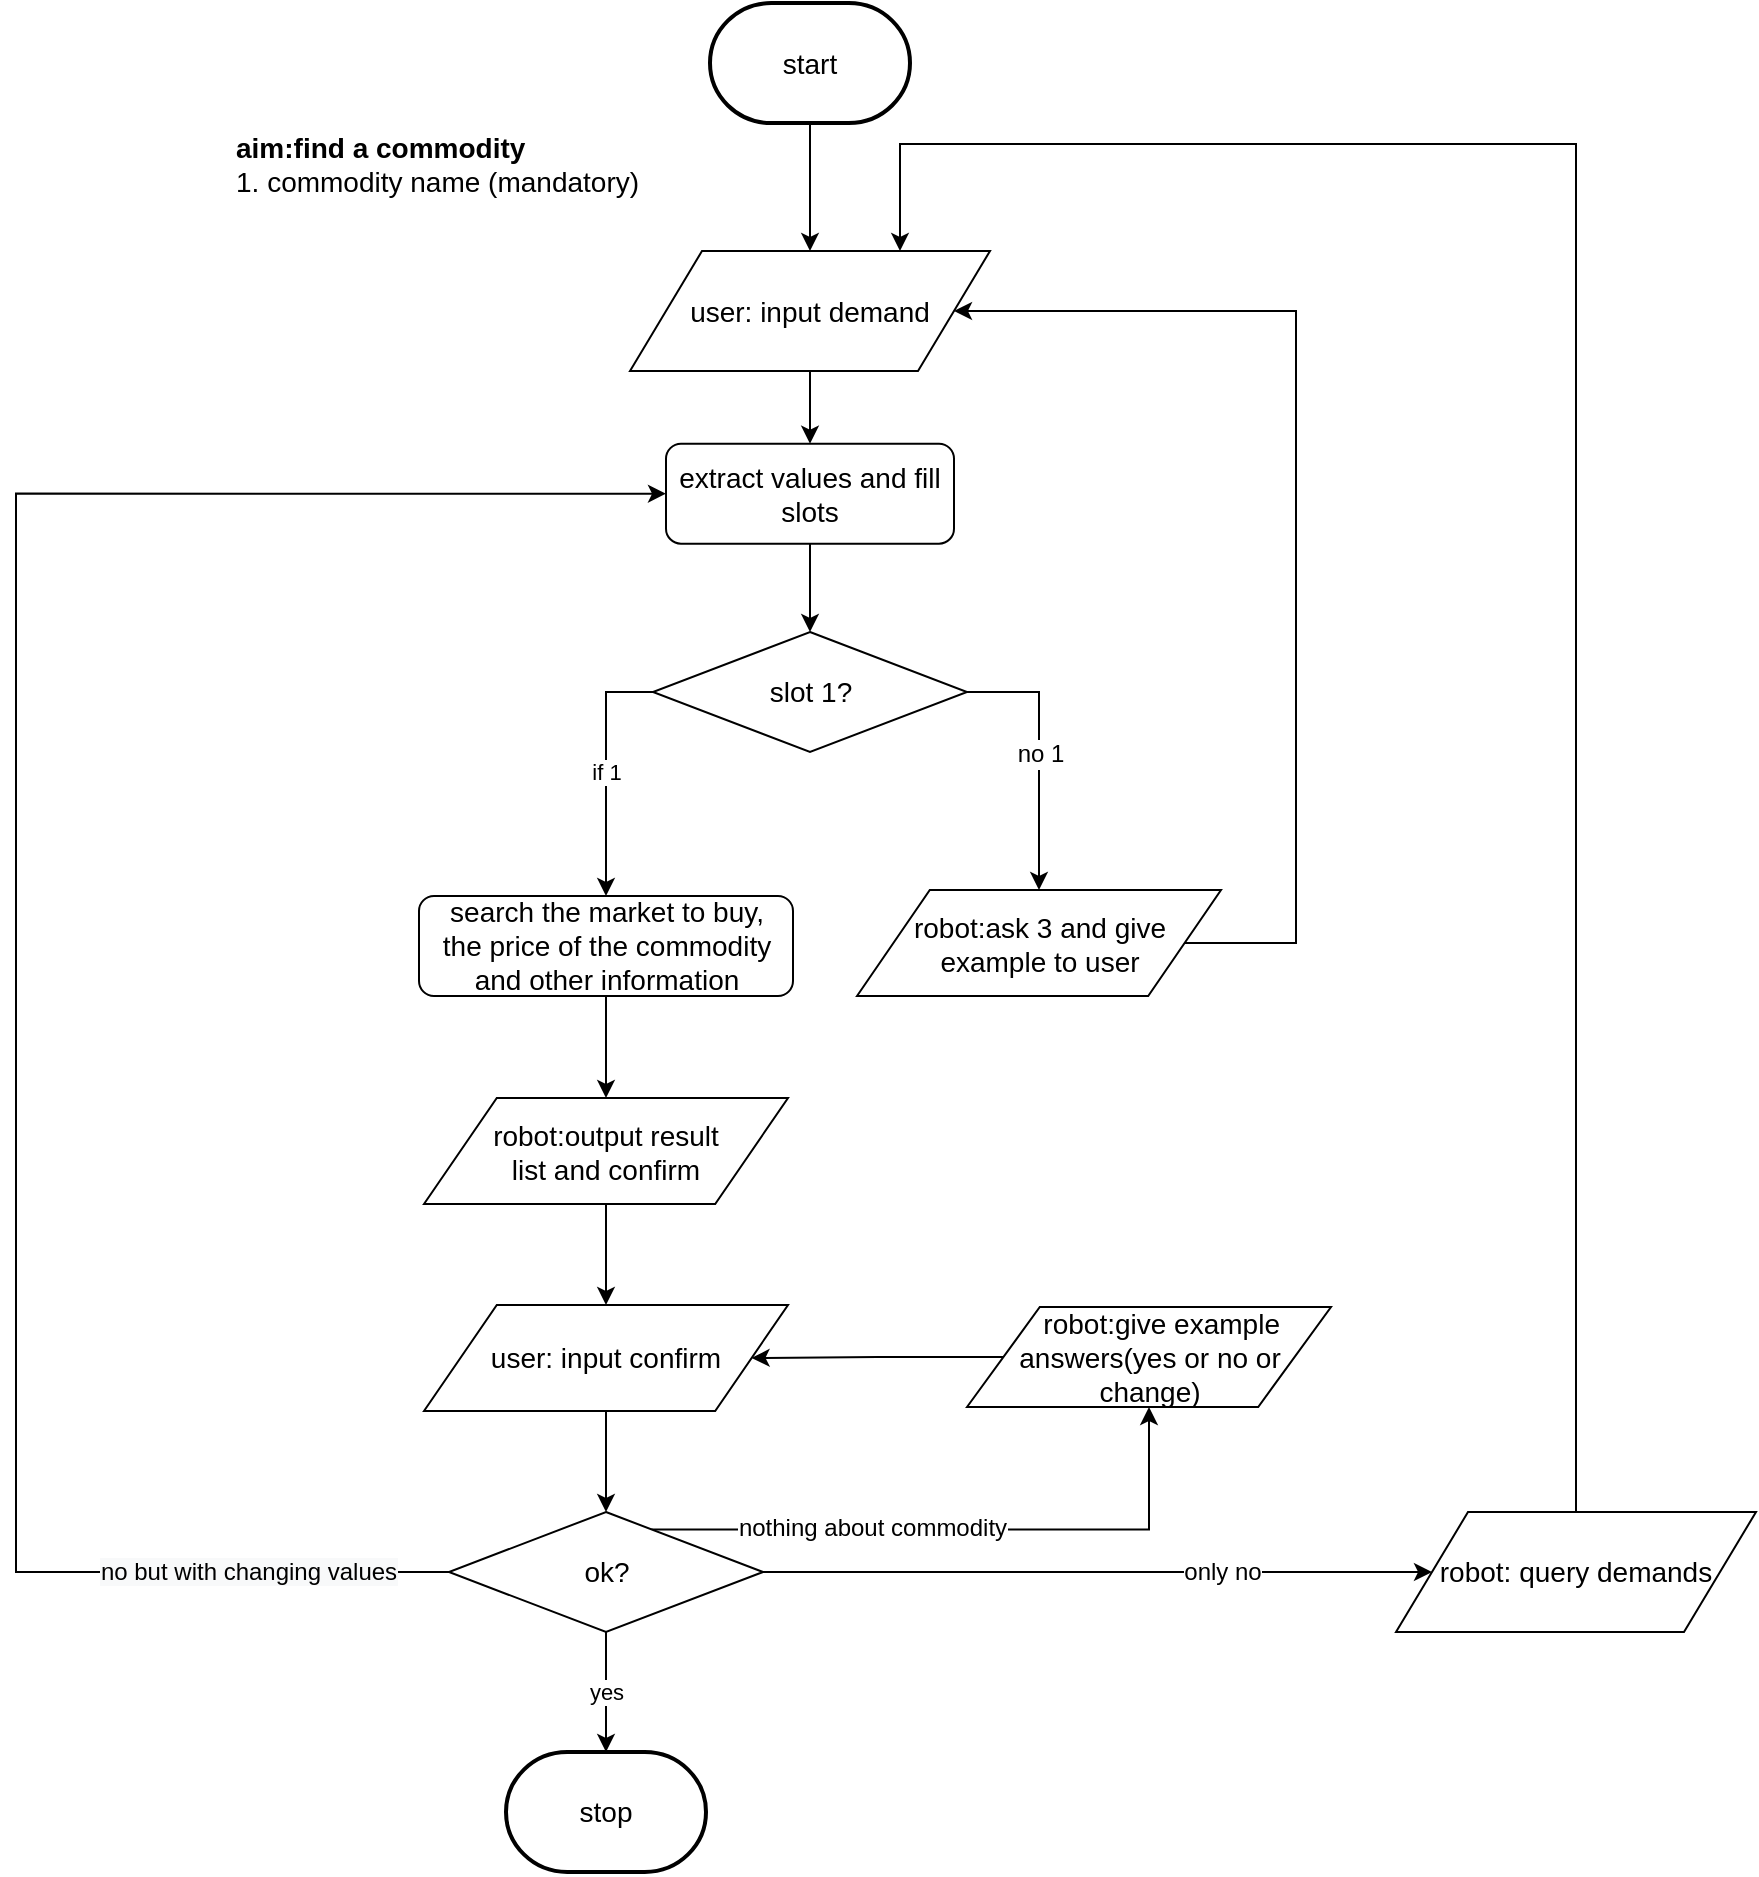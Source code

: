 <mxfile version="12.0.0" type="github" pages="1"><diagram id="qM217Te90TatpBVcW5O8" name="Page-1"><mxGraphModel dx="1097" dy="1486" grid="1" gridSize="10" guides="1" tooltips="1" connect="1" arrows="1" fold="1" page="1" pageScale="1" pageWidth="1169" pageHeight="827" math="0" shadow="0"><root><mxCell id="0"/><mxCell id="1" parent="0"/><mxCell id="2NUs63TBTXF5mlNakIJW-7" value="&lt;font style=&quot;font-size: 14px&quot;&gt;&lt;b&gt;aim:find a commodity&lt;/b&gt;&lt;br&gt;1.&amp;nbsp;commodity&amp;nbsp;name (mandatory)&lt;br&gt;&lt;/font&gt;" style="text;html=1;strokeColor=none;fillColor=none;align=left;verticalAlign=middle;whiteSpace=wrap;rounded=0;" parent="1" vertex="1"><mxGeometry x="187.5" y="50" width="211" height="60" as="geometry"/></mxCell><mxCell id="2NUs63TBTXF5mlNakIJW-10" style="edgeStyle=orthogonalEdgeStyle;rounded=0;orthogonalLoop=1;jettySize=auto;html=1;exitX=0.5;exitY=1;exitDx=0;exitDy=0;entryX=0.5;entryY=0;entryDx=0;entryDy=0;" parent="1" source="mOv9vJpxTGmXbKC3HQRL-6" target="x5fYLZbjFW-XfaXLErEp-4" edge="1"><mxGeometry relative="1" as="geometry"><mxPoint x="477" y="247" as="sourcePoint"/></mxGeometry></mxCell><mxCell id="2NUs63TBTXF5mlNakIJW-38" style="edgeStyle=orthogonalEdgeStyle;rounded=0;orthogonalLoop=1;jettySize=auto;html=1;exitX=1;exitY=0.5;exitDx=0;exitDy=0;entryX=0.5;entryY=0;entryDx=0;entryDy=0;" parent="1" source="2NUs63TBTXF5mlNakIJW-31" target="mOv9vJpxTGmXbKC3HQRL-13" edge="1"><mxGeometry relative="1" as="geometry"><mxPoint x="590.5" y="444" as="targetPoint"/></mxGeometry></mxCell><mxCell id="2NUs63TBTXF5mlNakIJW-41" value="no 1" style="text;html=1;resizable=0;points=[];align=center;verticalAlign=middle;labelBackgroundColor=#ffffff;" parent="2NUs63TBTXF5mlNakIJW-38" vertex="1" connectable="0"><mxGeometry x="0.0" relative="1" as="geometry"><mxPoint y="-1" as="offset"/></mxGeometry></mxCell><mxCell id="2NUs63TBTXF5mlNakIJW-43" value="if 1" style="edgeStyle=orthogonalEdgeStyle;rounded=0;orthogonalLoop=1;jettySize=auto;html=1;exitX=0;exitY=0.5;exitDx=0;exitDy=0;" parent="1" source="2NUs63TBTXF5mlNakIJW-31" target="2NUs63TBTXF5mlNakIJW-42" edge="1"><mxGeometry relative="1" as="geometry"/></mxCell><mxCell id="2NUs63TBTXF5mlNakIJW-31" value="&lt;font style=&quot;font-size: 14px&quot;&gt;slot 1?&lt;br&gt;&lt;/font&gt;" style="rhombus;whiteSpace=wrap;html=1;" parent="1" vertex="1"><mxGeometry x="398.5" y="314" width="157" height="60" as="geometry"/></mxCell><mxCell id="2NUs63TBTXF5mlNakIJW-40" style="edgeStyle=orthogonalEdgeStyle;rounded=0;orthogonalLoop=1;jettySize=auto;html=1;exitX=1;exitY=0.5;exitDx=0;exitDy=0;entryX=1;entryY=0.5;entryDx=0;entryDy=0;" parent="1" source="mOv9vJpxTGmXbKC3HQRL-13" target="mOv9vJpxTGmXbKC3HQRL-6" edge="1"><mxGeometry relative="1" as="geometry"><mxPoint x="904" y="525" as="sourcePoint"/><mxPoint x="549" y="222" as="targetPoint"/><Array as="points"><mxPoint x="720" y="470"/><mxPoint x="720" y="154"/></Array></mxGeometry></mxCell><mxCell id="2NUs63TBTXF5mlNakIJW-45" style="edgeStyle=orthogonalEdgeStyle;rounded=0;orthogonalLoop=1;jettySize=auto;html=1;exitX=0.5;exitY=1;exitDx=0;exitDy=0;entryX=0.5;entryY=0;entryDx=0;entryDy=0;" parent="1" source="2NUs63TBTXF5mlNakIJW-42" target="mOv9vJpxTGmXbKC3HQRL-11" edge="1"><mxGeometry relative="1" as="geometry"><mxPoint x="375.5" y="561" as="targetPoint"/></mxGeometry></mxCell><mxCell id="2NUs63TBTXF5mlNakIJW-42" value="&lt;span style=&quot;font-size: 14px&quot;&gt;search the market to buy,&lt;br&gt;the price of the commodity and other information&lt;br&gt;&lt;/span&gt;" style="rounded=1;whiteSpace=wrap;html=1;" parent="1" vertex="1"><mxGeometry x="281.5" y="446" width="187" height="50" as="geometry"/></mxCell><mxCell id="mjXnJb5YQPUQ7LwjsABh-11" style="edgeStyle=orthogonalEdgeStyle;rounded=0;orthogonalLoop=1;jettySize=auto;html=1;exitX=0.5;exitY=1;exitDx=0;exitDy=0;entryX=0.5;entryY=0;entryDx=0;entryDy=0;" parent="1" source="mOv9vJpxTGmXbKC3HQRL-11" target="mOv9vJpxTGmXbKC3HQRL-12" edge="1"><mxGeometry relative="1" as="geometry"><mxPoint x="375.5" y="611" as="sourcePoint"/><mxPoint x="375.5" y="654" as="targetPoint"/></mxGeometry></mxCell><mxCell id="mjXnJb5YQPUQ7LwjsABh-12" style="edgeStyle=orthogonalEdgeStyle;rounded=0;orthogonalLoop=1;jettySize=auto;html=1;entryX=0.5;entryY=0;entryDx=0;entryDy=0;exitX=0.5;exitY=1;exitDx=0;exitDy=0;" parent="1" source="mOv9vJpxTGmXbKC3HQRL-12" target="mjXnJb5YQPUQ7LwjsABh-10" edge="1"><mxGeometry relative="1" as="geometry"><mxPoint x="375.5" y="734" as="sourcePoint"/></mxGeometry></mxCell><mxCell id="mjXnJb5YQPUQ7LwjsABh-13" value="yes" style="edgeStyle=orthogonalEdgeStyle;rounded=0;orthogonalLoop=1;jettySize=auto;html=1;entryX=0.5;entryY=0;entryDx=0;entryDy=0;entryPerimeter=0;" parent="1" source="mjXnJb5YQPUQ7LwjsABh-10" target="mOv9vJpxTGmXbKC3HQRL-10" edge="1"><mxGeometry relative="1" as="geometry"><mxPoint x="375" y="880.5" as="targetPoint"/><Array as="points"><mxPoint x="375" y="840"/><mxPoint x="375" y="840"/></Array></mxGeometry></mxCell><mxCell id="mjXnJb5YQPUQ7LwjsABh-14" style="edgeStyle=orthogonalEdgeStyle;rounded=0;orthogonalLoop=1;jettySize=auto;html=1;exitX=0;exitY=0.5;exitDx=0;exitDy=0;entryX=0;entryY=0.5;entryDx=0;entryDy=0;" parent="1" source="mjXnJb5YQPUQ7LwjsABh-10" target="x5fYLZbjFW-XfaXLErEp-4" edge="1"><mxGeometry relative="1" as="geometry"><Array as="points"><mxPoint x="80" y="784"/><mxPoint x="80" y="245"/></Array></mxGeometry></mxCell><mxCell id="cNNmgiSgii2nEzxKUs_d-3" value="&lt;span style=&quot;text-align: left ; background-color: rgb(248 , 249 , 250)&quot;&gt;no but with changing values&lt;/span&gt;" style="text;html=1;resizable=0;points=[];align=center;verticalAlign=middle;labelBackgroundColor=#ffffff;" vertex="1" connectable="0" parent="mjXnJb5YQPUQ7LwjsABh-14"><mxGeometry x="-0.763" relative="1" as="geometry"><mxPoint x="27" as="offset"/></mxGeometry></mxCell><mxCell id="mOv9vJpxTGmXbKC3HQRL-16" style="edgeStyle=orthogonalEdgeStyle;rounded=0;orthogonalLoop=1;jettySize=auto;html=1;exitX=1;exitY=0.5;exitDx=0;exitDy=0;entryX=0;entryY=0.5;entryDx=0;entryDy=0;" parent="1" source="mjXnJb5YQPUQ7LwjsABh-10" target="mOv9vJpxTGmXbKC3HQRL-4" edge="1"><mxGeometry relative="1" as="geometry"><Array as="points"><mxPoint x="760" y="784"/><mxPoint x="760" y="784"/></Array></mxGeometry></mxCell><mxCell id="mOv9vJpxTGmXbKC3HQRL-17" value="only no" style="text;html=1;resizable=0;points=[];align=center;verticalAlign=middle;labelBackgroundColor=#ffffff;" parent="mOv9vJpxTGmXbKC3HQRL-16" vertex="1" connectable="0"><mxGeometry x="-0.971" y="1" relative="1" as="geometry"><mxPoint x="224" y="1" as="offset"/></mxGeometry></mxCell><mxCell id="cNNmgiSgii2nEzxKUs_d-5" style="edgeStyle=orthogonalEdgeStyle;rounded=0;orthogonalLoop=1;jettySize=auto;html=1;exitX=0.644;exitY=0.146;exitDx=0;exitDy=0;entryX=0.5;entryY=1;entryDx=0;entryDy=0;exitPerimeter=0;" edge="1" parent="1" source="mjXnJb5YQPUQ7LwjsABh-10" target="cNNmgiSgii2nEzxKUs_d-4"><mxGeometry relative="1" as="geometry"/></mxCell><mxCell id="cNNmgiSgii2nEzxKUs_d-6" value="nothing about commodity" style="text;html=1;resizable=0;points=[];align=center;verticalAlign=middle;labelBackgroundColor=#ffffff;" vertex="1" connectable="0" parent="cNNmgiSgii2nEzxKUs_d-5"><mxGeometry x="-0.292" y="1" relative="1" as="geometry"><mxPoint as="offset"/></mxGeometry></mxCell><mxCell id="mjXnJb5YQPUQ7LwjsABh-10" value="&lt;font style=&quot;font-size: 14px&quot;&gt;ok?&lt;br&gt;&lt;/font&gt;" style="rhombus;whiteSpace=wrap;html=1;" parent="1" vertex="1"><mxGeometry x="296.5" y="754" width="157" height="60" as="geometry"/></mxCell><mxCell id="x5fYLZbjFW-XfaXLErEp-6" style="edgeStyle=orthogonalEdgeStyle;rounded=0;orthogonalLoop=1;jettySize=auto;html=1;exitX=0.5;exitY=1;exitDx=0;exitDy=0;exitPerimeter=0;entryX=0.5;entryY=0;entryDx=0;entryDy=0;" parent="1" source="mOv9vJpxTGmXbKC3HQRL-2" target="mOv9vJpxTGmXbKC3HQRL-6" edge="1"><mxGeometry relative="1" as="geometry"/></mxCell><mxCell id="mOv9vJpxTGmXbKC3HQRL-2" value="&lt;span style=&quot;font-size: 14px&quot;&gt;start&lt;/span&gt;" style="strokeWidth=2;html=1;shape=mxgraph.flowchart.terminator;whiteSpace=wrap;" parent="1" vertex="1"><mxGeometry x="427" y="-0.481" width="100" height="60" as="geometry"/></mxCell><mxCell id="x5fYLZbjFW-XfaXLErEp-8" style="edgeStyle=orthogonalEdgeStyle;rounded=0;orthogonalLoop=1;jettySize=auto;html=1;exitX=0.5;exitY=0;exitDx=0;exitDy=0;entryX=0.75;entryY=0;entryDx=0;entryDy=0;" parent="1" source="mOv9vJpxTGmXbKC3HQRL-4" target="mOv9vJpxTGmXbKC3HQRL-6" edge="1"><mxGeometry relative="1" as="geometry"><Array as="points"><mxPoint x="860" y="70"/><mxPoint x="522" y="70"/></Array></mxGeometry></mxCell><mxCell id="mOv9vJpxTGmXbKC3HQRL-4" value="&lt;span style=&quot;font-size: 14px ; white-space: normal&quot;&gt;robot: query demands&lt;/span&gt;" style="shape=parallelogram;perimeter=parallelogramPerimeter;whiteSpace=wrap;html=1;" parent="1" vertex="1"><mxGeometry x="770" y="754" width="180" height="60" as="geometry"/></mxCell><mxCell id="mOv9vJpxTGmXbKC3HQRL-6" value="&lt;span style=&quot;font-size: 14px ; white-space: normal&quot;&gt;user: input demand&lt;/span&gt;" style="shape=parallelogram;perimeter=parallelogramPerimeter;whiteSpace=wrap;html=1;" parent="1" vertex="1"><mxGeometry x="387" y="123.5" width="180" height="60" as="geometry"/></mxCell><mxCell id="mOv9vJpxTGmXbKC3HQRL-10" value="&lt;font style=&quot;font-size: 14px&quot;&gt;stop&lt;/font&gt;" style="strokeWidth=2;html=1;shape=mxgraph.flowchart.terminator;whiteSpace=wrap;" parent="1" vertex="1"><mxGeometry x="325" y="874" width="100" height="60" as="geometry"/></mxCell><mxCell id="mOv9vJpxTGmXbKC3HQRL-11" value="&lt;span style=&quot;font-size: 14px&quot;&gt;robot:output result &lt;br&gt;list and confirm&lt;/span&gt;" style="shape=parallelogram;perimeter=parallelogramPerimeter;whiteSpace=wrap;html=1;" parent="1" vertex="1"><mxGeometry x="284" y="547" width="182" height="53" as="geometry"/></mxCell><mxCell id="mOv9vJpxTGmXbKC3HQRL-12" value="&lt;span style=&quot;font-size: 14px&quot;&gt;user: input confirm&lt;/span&gt;" style="shape=parallelogram;perimeter=parallelogramPerimeter;whiteSpace=wrap;html=1;" parent="1" vertex="1"><mxGeometry x="284" y="650.5" width="182" height="53" as="geometry"/></mxCell><mxCell id="mOv9vJpxTGmXbKC3HQRL-13" value="&lt;span style=&quot;font-size: 14px&quot;&gt;robot:ask 3 and give example to user&lt;/span&gt;" style="shape=parallelogram;perimeter=parallelogramPerimeter;whiteSpace=wrap;html=1;" parent="1" vertex="1"><mxGeometry x="500.5" y="443" width="182" height="53" as="geometry"/></mxCell><mxCell id="cNNmgiSgii2nEzxKUs_d-1" style="edgeStyle=orthogonalEdgeStyle;rounded=0;orthogonalLoop=1;jettySize=auto;html=1;exitX=0.5;exitY=1;exitDx=0;exitDy=0;entryX=0.5;entryY=0;entryDx=0;entryDy=0;" edge="1" parent="1" source="x5fYLZbjFW-XfaXLErEp-4" target="2NUs63TBTXF5mlNakIJW-31"><mxGeometry relative="1" as="geometry"/></mxCell><mxCell id="x5fYLZbjFW-XfaXLErEp-4" value="&lt;font style=&quot;font-size: 14px&quot;&gt;extract values and fill slots&lt;/font&gt;" style="rounded=1;whiteSpace=wrap;html=1;" parent="1" vertex="1"><mxGeometry x="405" y="219.843" width="144" height="50" as="geometry"/></mxCell><mxCell id="cNNmgiSgii2nEzxKUs_d-7" style="edgeStyle=orthogonalEdgeStyle;rounded=0;orthogonalLoop=1;jettySize=auto;html=1;exitX=0;exitY=0.5;exitDx=0;exitDy=0;entryX=1;entryY=0.5;entryDx=0;entryDy=0;" edge="1" parent="1" source="cNNmgiSgii2nEzxKUs_d-4" target="mOv9vJpxTGmXbKC3HQRL-12"><mxGeometry relative="1" as="geometry"/></mxCell><mxCell id="cNNmgiSgii2nEzxKUs_d-4" value="&lt;span style=&quot;font-size: 14px&quot;&gt;&amp;nbsp; &amp;nbsp;robot:give example answers(yes or no or change)&lt;/span&gt;" style="shape=parallelogram;perimeter=parallelogramPerimeter;whiteSpace=wrap;html=1;" vertex="1" parent="1"><mxGeometry x="555.5" y="651.5" width="182" height="50" as="geometry"/></mxCell></root></mxGraphModel></diagram></mxfile>